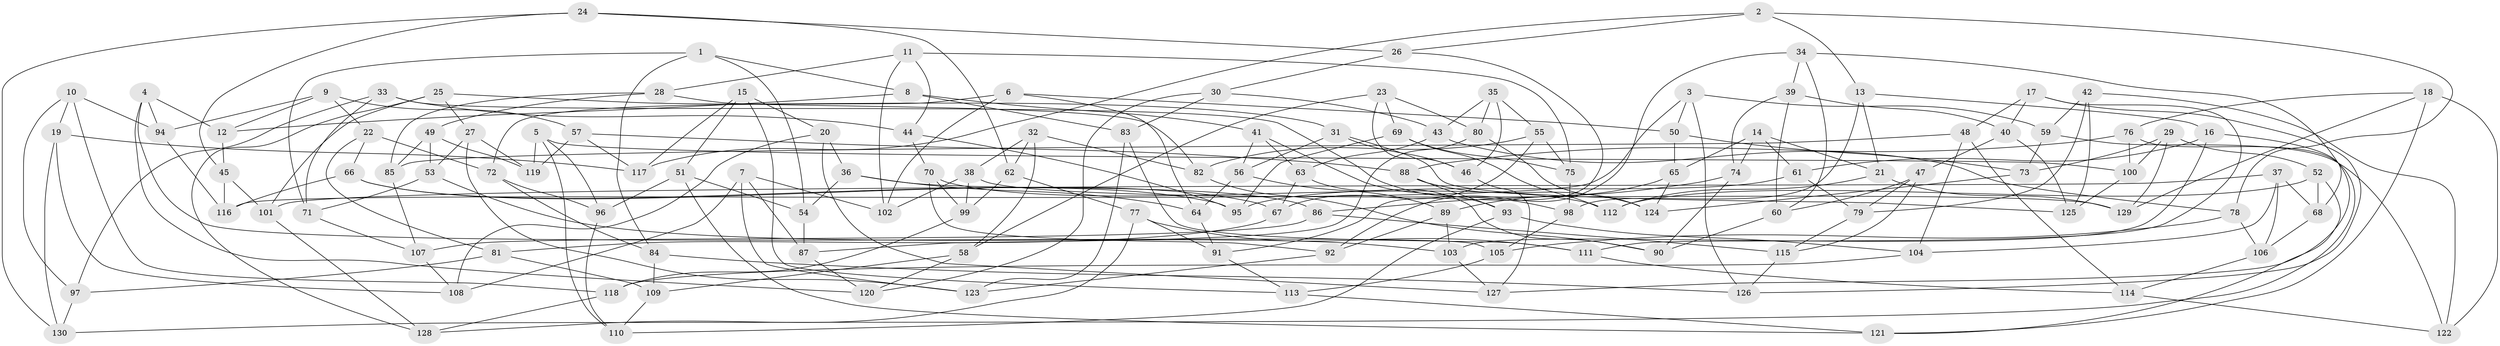 // coarse degree distribution, {9: 0.0379746835443038, 11: 0.012658227848101266, 4: 0.7215189873417721, 3: 0.08860759493670886, 10: 0.05063291139240506, 8: 0.0379746835443038, 7: 0.02531645569620253, 12: 0.012658227848101266, 5: 0.012658227848101266}
// Generated by graph-tools (version 1.1) at 2025/54/03/04/25 22:54:06]
// undirected, 130 vertices, 260 edges
graph export_dot {
  node [color=gray90,style=filled];
  1;
  2;
  3;
  4;
  5;
  6;
  7;
  8;
  9;
  10;
  11;
  12;
  13;
  14;
  15;
  16;
  17;
  18;
  19;
  20;
  21;
  22;
  23;
  24;
  25;
  26;
  27;
  28;
  29;
  30;
  31;
  32;
  33;
  34;
  35;
  36;
  37;
  38;
  39;
  40;
  41;
  42;
  43;
  44;
  45;
  46;
  47;
  48;
  49;
  50;
  51;
  52;
  53;
  54;
  55;
  56;
  57;
  58;
  59;
  60;
  61;
  62;
  63;
  64;
  65;
  66;
  67;
  68;
  69;
  70;
  71;
  72;
  73;
  74;
  75;
  76;
  77;
  78;
  79;
  80;
  81;
  82;
  83;
  84;
  85;
  86;
  87;
  88;
  89;
  90;
  91;
  92;
  93;
  94;
  95;
  96;
  97;
  98;
  99;
  100;
  101;
  102;
  103;
  104;
  105;
  106;
  107;
  108;
  109;
  110;
  111;
  112;
  113;
  114;
  115;
  116;
  117;
  118;
  119;
  120;
  121;
  122;
  123;
  124;
  125;
  126;
  127;
  128;
  129;
  130;
  1 -- 71;
  1 -- 8;
  1 -- 84;
  1 -- 54;
  2 -- 13;
  2 -- 78;
  2 -- 26;
  2 -- 117;
  3 -- 50;
  3 -- 116;
  3 -- 59;
  3 -- 126;
  4 -- 12;
  4 -- 94;
  4 -- 105;
  4 -- 120;
  5 -- 96;
  5 -- 119;
  5 -- 110;
  5 -- 100;
  6 -- 72;
  6 -- 102;
  6 -- 64;
  6 -- 50;
  7 -- 108;
  7 -- 123;
  7 -- 87;
  7 -- 102;
  8 -- 12;
  8 -- 41;
  8 -- 83;
  9 -- 57;
  9 -- 12;
  9 -- 94;
  9 -- 22;
  10 -- 118;
  10 -- 94;
  10 -- 19;
  10 -- 97;
  11 -- 44;
  11 -- 75;
  11 -- 102;
  11 -- 28;
  12 -- 45;
  13 -- 16;
  13 -- 98;
  13 -- 21;
  14 -- 21;
  14 -- 65;
  14 -- 61;
  14 -- 74;
  15 -- 51;
  15 -- 20;
  15 -- 117;
  15 -- 113;
  16 -- 61;
  16 -- 127;
  16 -- 103;
  17 -- 126;
  17 -- 111;
  17 -- 40;
  17 -- 48;
  18 -- 122;
  18 -- 76;
  18 -- 121;
  18 -- 129;
  19 -- 117;
  19 -- 108;
  19 -- 130;
  20 -- 127;
  20 -- 108;
  20 -- 36;
  21 -- 112;
  21 -- 129;
  22 -- 66;
  22 -- 81;
  22 -- 72;
  23 -- 80;
  23 -- 69;
  23 -- 58;
  23 -- 46;
  24 -- 45;
  24 -- 130;
  24 -- 26;
  24 -- 62;
  25 -- 31;
  25 -- 27;
  25 -- 101;
  25 -- 128;
  26 -- 30;
  26 -- 91;
  27 -- 123;
  27 -- 119;
  27 -- 53;
  28 -- 85;
  28 -- 49;
  28 -- 82;
  29 -- 129;
  29 -- 52;
  29 -- 73;
  29 -- 100;
  30 -- 120;
  30 -- 83;
  30 -- 43;
  31 -- 125;
  31 -- 56;
  31 -- 46;
  32 -- 82;
  32 -- 38;
  32 -- 58;
  32 -- 62;
  33 -- 71;
  33 -- 44;
  33 -- 98;
  33 -- 97;
  34 -- 92;
  34 -- 68;
  34 -- 39;
  34 -- 60;
  35 -- 43;
  35 -- 46;
  35 -- 80;
  35 -- 55;
  36 -- 86;
  36 -- 54;
  36 -- 64;
  37 -- 104;
  37 -- 101;
  37 -- 68;
  37 -- 106;
  38 -- 99;
  38 -- 129;
  38 -- 102;
  39 -- 60;
  39 -- 74;
  39 -- 40;
  40 -- 47;
  40 -- 125;
  41 -- 93;
  41 -- 63;
  41 -- 56;
  42 -- 125;
  42 -- 79;
  42 -- 59;
  42 -- 122;
  43 -- 78;
  43 -- 63;
  44 -- 95;
  44 -- 70;
  45 -- 101;
  45 -- 116;
  46 -- 127;
  47 -- 79;
  47 -- 60;
  47 -- 115;
  48 -- 104;
  48 -- 85;
  48 -- 114;
  49 -- 53;
  49 -- 85;
  49 -- 119;
  50 -- 65;
  50 -- 73;
  51 -- 121;
  51 -- 54;
  51 -- 96;
  52 -- 68;
  52 -- 121;
  52 -- 112;
  53 -- 71;
  53 -- 103;
  54 -- 87;
  55 -- 82;
  55 -- 67;
  55 -- 75;
  56 -- 89;
  56 -- 64;
  57 -- 88;
  57 -- 119;
  57 -- 117;
  58 -- 120;
  58 -- 109;
  59 -- 122;
  59 -- 73;
  60 -- 90;
  61 -- 95;
  61 -- 79;
  62 -- 99;
  62 -- 77;
  63 -- 67;
  63 -- 90;
  64 -- 91;
  65 -- 124;
  65 -- 89;
  66 -- 116;
  66 -- 67;
  66 -- 95;
  67 -- 81;
  68 -- 106;
  69 -- 95;
  69 -- 75;
  69 -- 112;
  70 -- 92;
  70 -- 112;
  70 -- 99;
  71 -- 107;
  72 -- 84;
  72 -- 96;
  73 -- 124;
  74 -- 86;
  74 -- 90;
  75 -- 98;
  76 -- 100;
  76 -- 130;
  76 -- 88;
  77 -- 128;
  77 -- 111;
  77 -- 91;
  78 -- 105;
  78 -- 106;
  79 -- 115;
  80 -- 124;
  80 -- 87;
  81 -- 97;
  81 -- 109;
  82 -- 90;
  83 -- 111;
  83 -- 123;
  84 -- 109;
  84 -- 126;
  85 -- 107;
  86 -- 115;
  86 -- 107;
  87 -- 120;
  88 -- 93;
  88 -- 124;
  89 -- 92;
  89 -- 103;
  91 -- 113;
  92 -- 123;
  93 -- 104;
  93 -- 110;
  94 -- 116;
  96 -- 110;
  97 -- 130;
  98 -- 105;
  99 -- 118;
  100 -- 125;
  101 -- 128;
  103 -- 127;
  104 -- 118;
  105 -- 113;
  106 -- 114;
  107 -- 108;
  109 -- 110;
  111 -- 114;
  113 -- 121;
  114 -- 122;
  115 -- 126;
  118 -- 128;
}
